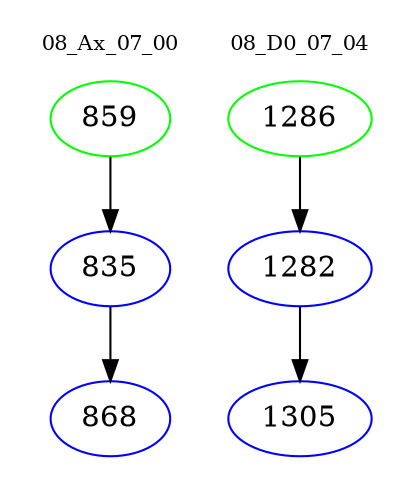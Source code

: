 digraph{
subgraph cluster_0 {
color = white
label = "08_Ax_07_00";
fontsize=10;
T0_859 [label="859", color="green"]
T0_859 -> T0_835 [color="black"]
T0_835 [label="835", color="blue"]
T0_835 -> T0_868 [color="black"]
T0_868 [label="868", color="blue"]
}
subgraph cluster_1 {
color = white
label = "08_D0_07_04";
fontsize=10;
T1_1286 [label="1286", color="green"]
T1_1286 -> T1_1282 [color="black"]
T1_1282 [label="1282", color="blue"]
T1_1282 -> T1_1305 [color="black"]
T1_1305 [label="1305", color="blue"]
}
}
